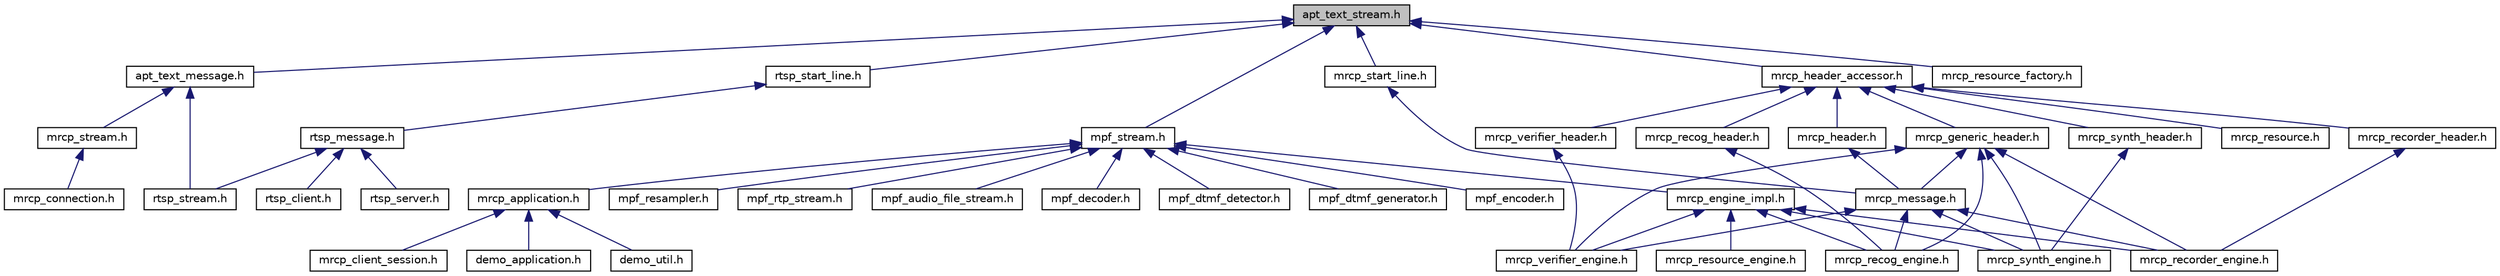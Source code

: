 digraph "apt_text_stream.h"
{
  edge [fontname="Helvetica",fontsize="10",labelfontname="Helvetica",labelfontsize="10"];
  node [fontname="Helvetica",fontsize="10",shape=record];
  Node9 [label="apt_text_stream.h",height=0.2,width=0.4,color="black", fillcolor="grey75", style="filled", fontcolor="black"];
  Node9 -> Node10 [dir="back",color="midnightblue",fontsize="10",style="solid",fontname="Helvetica"];
  Node10 [label="apt_text_message.h",height=0.2,width=0.4,color="black", fillcolor="white", style="filled",URL="$apt__text__message_8h.html",tooltip="Text Message Interface (RFC5322) "];
  Node10 -> Node11 [dir="back",color="midnightblue",fontsize="10",style="solid",fontname="Helvetica"];
  Node11 [label="mrcp_stream.h",height=0.2,width=0.4,color="black", fillcolor="white", style="filled",URL="$mrcp__stream_8h.html",tooltip="MRCP Stream Parser and Generator. "];
  Node11 -> Node12 [dir="back",color="midnightblue",fontsize="10",style="solid",fontname="Helvetica"];
  Node12 [label="mrcp_connection.h",height=0.2,width=0.4,color="black", fillcolor="white", style="filled",URL="$mrcp__connection_8h.html",tooltip="MRCP Connection. "];
  Node10 -> Node13 [dir="back",color="midnightblue",fontsize="10",style="solid",fontname="Helvetica"];
  Node13 [label="rtsp_stream.h",height=0.2,width=0.4,color="black", fillcolor="white", style="filled",URL="$rtsp__stream_8h.html",tooltip="RTSP Stream Parser and Generator. "];
  Node9 -> Node14 [dir="back",color="midnightblue",fontsize="10",style="solid",fontname="Helvetica"];
  Node14 [label="mpf_stream.h",height=0.2,width=0.4,color="black", fillcolor="white", style="filled",URL="$mpf__stream_8h.html",tooltip="MPF Bidirectional Stream. "];
  Node14 -> Node15 [dir="back",color="midnightblue",fontsize="10",style="solid",fontname="Helvetica"];
  Node15 [label="mpf_audio_file_stream.h",height=0.2,width=0.4,color="black", fillcolor="white", style="filled",URL="$mpf__audio__file__stream_8h.html",tooltip="MPF Audio FIle Stream. "];
  Node14 -> Node16 [dir="back",color="midnightblue",fontsize="10",style="solid",fontname="Helvetica"];
  Node16 [label="mpf_decoder.h",height=0.2,width=0.4,color="black", fillcolor="white", style="filled",URL="$mpf__decoder_8h.html",tooltip="MPF Stream Decoder. "];
  Node14 -> Node17 [dir="back",color="midnightblue",fontsize="10",style="solid",fontname="Helvetica"];
  Node17 [label="mpf_dtmf_detector.h",height=0.2,width=0.4,color="black", fillcolor="white", style="filled",URL="$mpf__dtmf__detector_8h.html",tooltip="DTMF detector. "];
  Node14 -> Node18 [dir="back",color="midnightblue",fontsize="10",style="solid",fontname="Helvetica"];
  Node18 [label="mpf_dtmf_generator.h",height=0.2,width=0.4,color="black", fillcolor="white", style="filled",URL="$mpf__dtmf__generator_8h.html",tooltip="DTMF generator. "];
  Node14 -> Node19 [dir="back",color="midnightblue",fontsize="10",style="solid",fontname="Helvetica"];
  Node19 [label="mpf_encoder.h",height=0.2,width=0.4,color="black", fillcolor="white", style="filled",URL="$mpf__encoder_8h.html",tooltip="MPF Stream Encoder. "];
  Node14 -> Node20 [dir="back",color="midnightblue",fontsize="10",style="solid",fontname="Helvetica"];
  Node20 [label="mpf_resampler.h",height=0.2,width=0.4,color="black", fillcolor="white", style="filled",URL="$mpf__resampler_8h.html",tooltip="MPF Stream Resampler. "];
  Node14 -> Node21 [dir="back",color="midnightblue",fontsize="10",style="solid",fontname="Helvetica"];
  Node21 [label="mpf_rtp_stream.h",height=0.2,width=0.4,color="black", fillcolor="white", style="filled",URL="$mpf__rtp__stream_8h.html",tooltip="MPF RTP Stream. "];
  Node14 -> Node22 [dir="back",color="midnightblue",fontsize="10",style="solid",fontname="Helvetica"];
  Node22 [label="mrcp_application.h",height=0.2,width=0.4,color="black", fillcolor="white", style="filled",URL="$mrcp__application_8h.html",tooltip="MRCP User Level Application Interface. "];
  Node22 -> Node23 [dir="back",color="midnightblue",fontsize="10",style="solid",fontname="Helvetica"];
  Node23 [label="mrcp_client_session.h",height=0.2,width=0.4,color="black", fillcolor="white", style="filled",URL="$mrcp__client__session_8h.html",tooltip="MRCP Client Session. "];
  Node22 -> Node24 [dir="back",color="midnightblue",fontsize="10",style="solid",fontname="Helvetica"];
  Node24 [label="demo_application.h",height=0.2,width=0.4,color="black", fillcolor="white", style="filled",URL="$demo__application_8h.html",tooltip="Demo MRCP Application. "];
  Node22 -> Node25 [dir="back",color="midnightblue",fontsize="10",style="solid",fontname="Helvetica"];
  Node25 [label="demo_util.h",height=0.2,width=0.4,color="black", fillcolor="white", style="filled",URL="$demo__util_8h.html",tooltip="Demo MRCP Utilities. "];
  Node14 -> Node26 [dir="back",color="midnightblue",fontsize="10",style="solid",fontname="Helvetica"];
  Node26 [label="mrcp_engine_impl.h",height=0.2,width=0.4,color="black", fillcolor="white", style="filled",URL="$mrcp__engine__impl_8h.html",tooltip="MRCP Engine Realization Interface (typically should be implemented in plugins) "];
  Node26 -> Node27 [dir="back",color="midnightblue",fontsize="10",style="solid",fontname="Helvetica"];
  Node27 [label="mrcp_recog_engine.h",height=0.2,width=0.4,color="black", fillcolor="white", style="filled",URL="$mrcp__recog__engine_8h.html",tooltip="Recognizer Engine Includes. "];
  Node26 -> Node28 [dir="back",color="midnightblue",fontsize="10",style="solid",fontname="Helvetica"];
  Node28 [label="mrcp_recorder_engine.h",height=0.2,width=0.4,color="black", fillcolor="white", style="filled",URL="$mrcp__recorder__engine_8h.html",tooltip="Recorder Engine Includes. "];
  Node26 -> Node29 [dir="back",color="midnightblue",fontsize="10",style="solid",fontname="Helvetica"];
  Node29 [label="mrcp_resource_engine.h",height=0.2,width=0.4,color="black", fillcolor="white", style="filled",URL="$mrcp__resource__engine_8h.html",tooltip="Legacy MRCP Resource Engine. "];
  Node26 -> Node30 [dir="back",color="midnightblue",fontsize="10",style="solid",fontname="Helvetica"];
  Node30 [label="mrcp_synth_engine.h",height=0.2,width=0.4,color="black", fillcolor="white", style="filled",URL="$mrcp__synth__engine_8h.html",tooltip="Synthesizer Engine Includes. "];
  Node26 -> Node31 [dir="back",color="midnightblue",fontsize="10",style="solid",fontname="Helvetica"];
  Node31 [label="mrcp_verifier_engine.h",height=0.2,width=0.4,color="black", fillcolor="white", style="filled",URL="$mrcp__verifier__engine_8h.html",tooltip="Verifier Engine Includes. "];
  Node9 -> Node32 [dir="back",color="midnightblue",fontsize="10",style="solid",fontname="Helvetica"];
  Node32 [label="mrcp_resource_factory.h",height=0.2,width=0.4,color="black", fillcolor="white", style="filled",URL="$mrcp__resource__factory_8h.html",tooltip="Aggregation of MRCP Resources. "];
  Node9 -> Node33 [dir="back",color="midnightblue",fontsize="10",style="solid",fontname="Helvetica"];
  Node33 [label="mrcp_header_accessor.h",height=0.2,width=0.4,color="black", fillcolor="white", style="filled",URL="$mrcp__header__accessor_8h.html",tooltip="Abstract MRCP Header Accessor. "];
  Node33 -> Node34 [dir="back",color="midnightblue",fontsize="10",style="solid",fontname="Helvetica"];
  Node34 [label="mrcp_resource.h",height=0.2,width=0.4,color="black", fillcolor="white", style="filled",URL="$mrcp__resource_8h.html",tooltip="Abstract MRCP Resource. "];
  Node33 -> Node35 [dir="back",color="midnightblue",fontsize="10",style="solid",fontname="Helvetica"];
  Node35 [label="mrcp_generic_header.h",height=0.2,width=0.4,color="black", fillcolor="white", style="filled",URL="$mrcp__generic__header_8h.html",tooltip="MRCP Generic Header. "];
  Node35 -> Node36 [dir="back",color="midnightblue",fontsize="10",style="solid",fontname="Helvetica"];
  Node36 [label="mrcp_message.h",height=0.2,width=0.4,color="black", fillcolor="white", style="filled",URL="$mrcp__message_8h.html",tooltip="MRCP Message Definition. "];
  Node36 -> Node27 [dir="back",color="midnightblue",fontsize="10",style="solid",fontname="Helvetica"];
  Node36 -> Node28 [dir="back",color="midnightblue",fontsize="10",style="solid",fontname="Helvetica"];
  Node36 -> Node30 [dir="back",color="midnightblue",fontsize="10",style="solid",fontname="Helvetica"];
  Node36 -> Node31 [dir="back",color="midnightblue",fontsize="10",style="solid",fontname="Helvetica"];
  Node35 -> Node27 [dir="back",color="midnightblue",fontsize="10",style="solid",fontname="Helvetica"];
  Node35 -> Node28 [dir="back",color="midnightblue",fontsize="10",style="solid",fontname="Helvetica"];
  Node35 -> Node30 [dir="back",color="midnightblue",fontsize="10",style="solid",fontname="Helvetica"];
  Node35 -> Node31 [dir="back",color="midnightblue",fontsize="10",style="solid",fontname="Helvetica"];
  Node33 -> Node37 [dir="back",color="midnightblue",fontsize="10",style="solid",fontname="Helvetica"];
  Node37 [label="mrcp_header.h",height=0.2,width=0.4,color="black", fillcolor="white", style="filled",URL="$mrcp__header_8h.html",tooltip="MRCP Message Header Definition. "];
  Node37 -> Node36 [dir="back",color="midnightblue",fontsize="10",style="solid",fontname="Helvetica"];
  Node33 -> Node38 [dir="back",color="midnightblue",fontsize="10",style="solid",fontname="Helvetica"];
  Node38 [label="mrcp_recog_header.h",height=0.2,width=0.4,color="black", fillcolor="white", style="filled",URL="$mrcp__recog__header_8h.html",tooltip="MRCP Recognizer Header. "];
  Node38 -> Node27 [dir="back",color="midnightblue",fontsize="10",style="solid",fontname="Helvetica"];
  Node33 -> Node39 [dir="back",color="midnightblue",fontsize="10",style="solid",fontname="Helvetica"];
  Node39 [label="mrcp_recorder_header.h",height=0.2,width=0.4,color="black", fillcolor="white", style="filled",URL="$mrcp__recorder__header_8h.html",tooltip="MRCP Recorder Header. "];
  Node39 -> Node28 [dir="back",color="midnightblue",fontsize="10",style="solid",fontname="Helvetica"];
  Node33 -> Node40 [dir="back",color="midnightblue",fontsize="10",style="solid",fontname="Helvetica"];
  Node40 [label="mrcp_synth_header.h",height=0.2,width=0.4,color="black", fillcolor="white", style="filled",URL="$mrcp__synth__header_8h.html",tooltip="MRCP Synthesizer Header. "];
  Node40 -> Node30 [dir="back",color="midnightblue",fontsize="10",style="solid",fontname="Helvetica"];
  Node33 -> Node41 [dir="back",color="midnightblue",fontsize="10",style="solid",fontname="Helvetica"];
  Node41 [label="mrcp_verifier_header.h",height=0.2,width=0.4,color="black", fillcolor="white", style="filled",URL="$mrcp__verifier__header_8h.html",tooltip="MRCP Verifier Header. "];
  Node41 -> Node31 [dir="back",color="midnightblue",fontsize="10",style="solid",fontname="Helvetica"];
  Node9 -> Node42 [dir="back",color="midnightblue",fontsize="10",style="solid",fontname="Helvetica"];
  Node42 [label="mrcp_start_line.h",height=0.2,width=0.4,color="black", fillcolor="white", style="filled",URL="$mrcp__start__line_8h.html",tooltip="MRCP Start Line Definition. "];
  Node42 -> Node36 [dir="back",color="midnightblue",fontsize="10",style="solid",fontname="Helvetica"];
  Node9 -> Node43 [dir="back",color="midnightblue",fontsize="10",style="solid",fontname="Helvetica"];
  Node43 [label="rtsp_start_line.h",height=0.2,width=0.4,color="black", fillcolor="white", style="filled",URL="$rtsp__start__line_8h.html",tooltip="RTSP Start Line (request-line/status-line) "];
  Node43 -> Node44 [dir="back",color="midnightblue",fontsize="10",style="solid",fontname="Helvetica"];
  Node44 [label="rtsp_message.h",height=0.2,width=0.4,color="black", fillcolor="white", style="filled",URL="$rtsp__message_8h.html",tooltip="RTSP Message Definition. "];
  Node44 -> Node45 [dir="back",color="midnightblue",fontsize="10",style="solid",fontname="Helvetica"];
  Node45 [label="rtsp_client.h",height=0.2,width=0.4,color="black", fillcolor="white", style="filled",URL="$rtsp__client_8h.html",tooltip="RTSP Client. "];
  Node44 -> Node46 [dir="back",color="midnightblue",fontsize="10",style="solid",fontname="Helvetica"];
  Node46 [label="rtsp_server.h",height=0.2,width=0.4,color="black", fillcolor="white", style="filled",URL="$rtsp__server_8h.html",tooltip="RTSP Server. "];
  Node44 -> Node13 [dir="back",color="midnightblue",fontsize="10",style="solid",fontname="Helvetica"];
}
